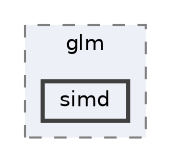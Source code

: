 digraph "C:/Users/HP/Documents/GitHub/Minero-Game/Classes/lib/glm/glm/simd"
{
 // LATEX_PDF_SIZE
  bgcolor="transparent";
  edge [fontname=Helvetica,fontsize=10,labelfontname=Helvetica,labelfontsize=10];
  node [fontname=Helvetica,fontsize=10,shape=box,height=0.2,width=0.4];
  compound=true
  subgraph clusterdir_5363e159eacfc28a9fa64168deda601e {
    graph [ bgcolor="#edf0f7", pencolor="grey50", label="glm", fontname=Helvetica,fontsize=10 style="filled,dashed", URL="dir_5363e159eacfc28a9fa64168deda601e.html",tooltip=""]
  dir_74a72c0cb92a4230489d28e554372a9c [label="simd", fillcolor="#edf0f7", color="grey25", style="filled,bold", URL="dir_74a72c0cb92a4230489d28e554372a9c.html",tooltip=""];
  }
}
